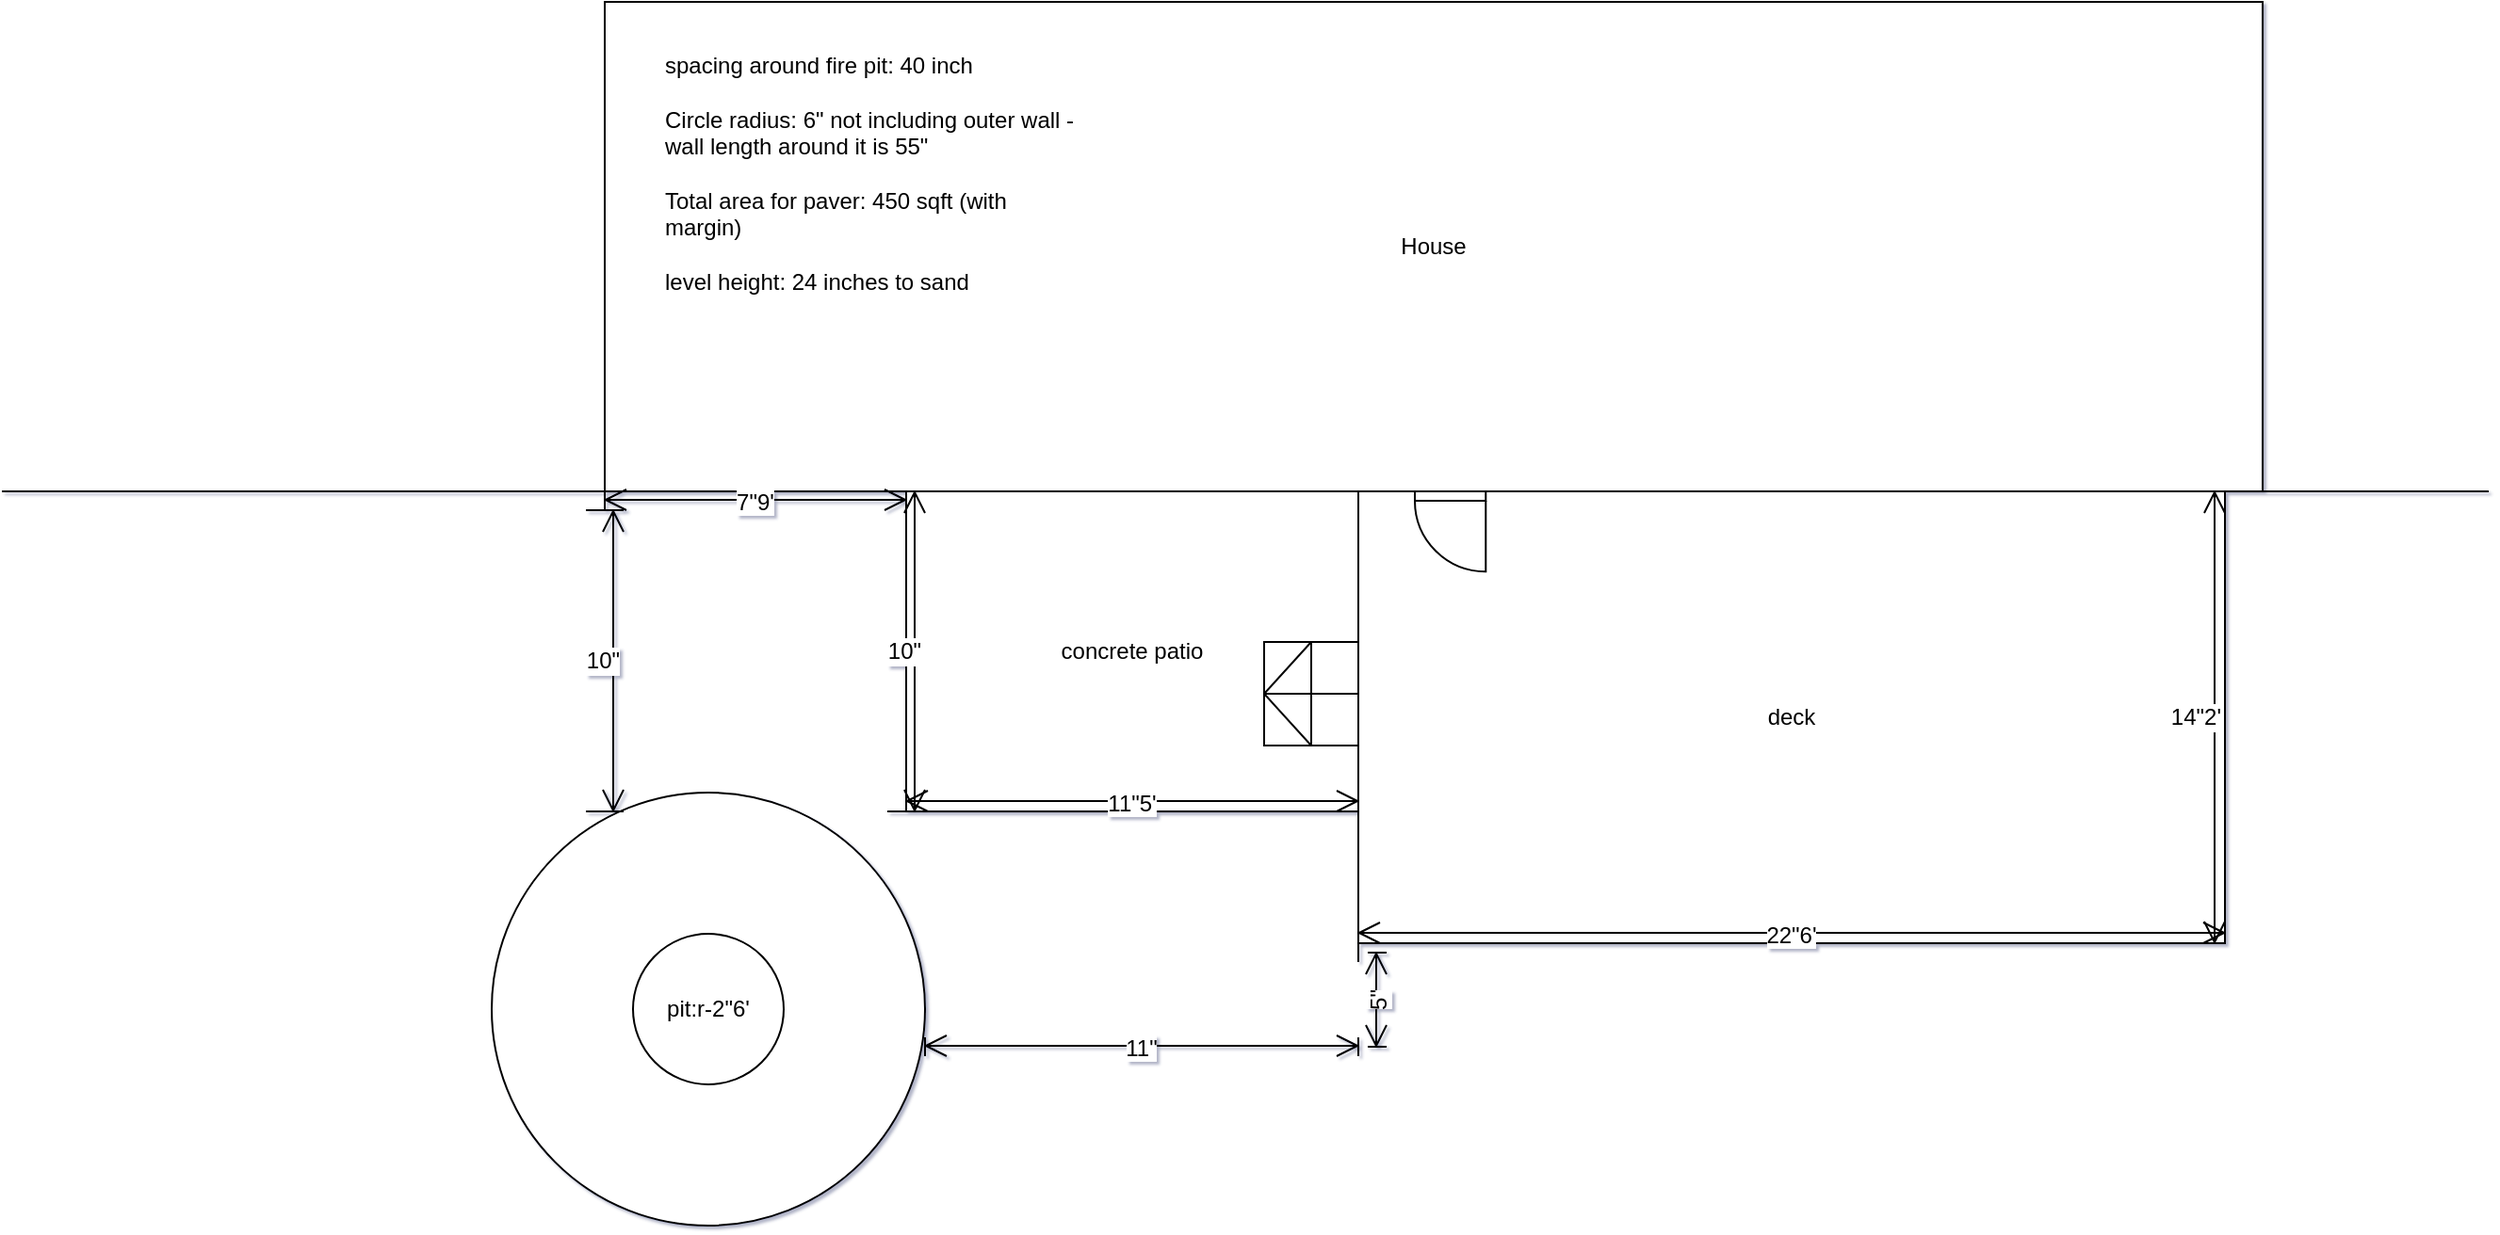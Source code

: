 <mxfile version="13.5.5" type="github" pages="2">
  <diagram name="round-1" id="V1udp83QrHdlb7KgZLk1">
    <mxGraphModel dx="1408" dy="748" grid="1" gridSize="10" guides="1" tooltips="1" connect="1" arrows="1" fold="1" page="1" pageScale="1" pageWidth="1100" pageHeight="850" math="0" shadow="1">
      <root>
        <mxCell id="cC-7QXKXjUlyB1NksO2M-0" />
        <mxCell id="cC-7QXKXjUlyB1NksO2M-1" parent="cC-7QXKXjUlyB1NksO2M-0" />
        <mxCell id="D1-SbH2bAqEyKl31OkX3-8" value="" style="ellipse;whiteSpace=wrap;html=1;aspect=fixed;fillColor=#ffffff;" parent="cC-7QXKXjUlyB1NksO2M-1" vertex="1">
          <mxGeometry x="260" y="440" width="230" height="230" as="geometry" />
        </mxCell>
        <mxCell id="cC-7QXKXjUlyB1NksO2M-2" value="" style="endArrow=none;html=1;" parent="cC-7QXKXjUlyB1NksO2M-1" edge="1">
          <mxGeometry width="50" height="50" relative="1" as="geometry">
            <mxPoint y="280" as="sourcePoint" />
            <mxPoint x="1320" y="280" as="targetPoint" />
          </mxGeometry>
        </mxCell>
        <mxCell id="cC-7QXKXjUlyB1NksO2M-3" value="House" style="shape=cube;whiteSpace=wrap;html=1;boundedLbl=1;backgroundOutline=1;darkOpacity=0.05;darkOpacity2=0.1;size=0;" parent="cC-7QXKXjUlyB1NksO2M-1" vertex="1">
          <mxGeometry x="320" y="20" width="880" height="260" as="geometry" />
        </mxCell>
        <mxCell id="cC-7QXKXjUlyB1NksO2M-4" value="deck" style="rounded=0;whiteSpace=wrap;html=1;" parent="cC-7QXKXjUlyB1NksO2M-1" vertex="1">
          <mxGeometry x="720" y="280" width="460" height="240" as="geometry" />
        </mxCell>
        <mxCell id="cC-7QXKXjUlyB1NksO2M-5" value="concrete patio" style="rounded=0;whiteSpace=wrap;html=1;" parent="cC-7QXKXjUlyB1NksO2M-1" vertex="1">
          <mxGeometry x="480" y="280" width="240" height="170" as="geometry" />
        </mxCell>
        <mxCell id="cC-7QXKXjUlyB1NksO2M-8" value="" style="endArrow=none;html=1;entryX=0;entryY=1;entryDx=0;entryDy=0;" parent="cC-7QXKXjUlyB1NksO2M-1" target="cC-7QXKXjUlyB1NksO2M-4" edge="1">
          <mxGeometry width="50" height="50" relative="1" as="geometry">
            <mxPoint x="720" y="530" as="sourcePoint" />
            <mxPoint x="900" y="460" as="targetPoint" />
          </mxGeometry>
        </mxCell>
        <mxCell id="cC-7QXKXjUlyB1NksO2M-9" value="" style="verticalLabelPosition=bottom;html=1;verticalAlign=top;align=center;shape=mxgraph.floorplan.doorRight;aspect=fixed;" parent="cC-7QXKXjUlyB1NksO2M-1" vertex="1">
          <mxGeometry x="750" y="280" width="37.65" height="40" as="geometry" />
        </mxCell>
        <mxCell id="cC-7QXKXjUlyB1NksO2M-10" value="" style="verticalLabelPosition=bottom;html=1;verticalAlign=top;align=center;shape=mxgraph.floorplan.stairs;rotation=-180;" parent="cC-7QXKXjUlyB1NksO2M-1" vertex="1">
          <mxGeometry x="710" y="360" width="10" height="55" as="geometry" />
        </mxCell>
        <mxCell id="cC-7QXKXjUlyB1NksO2M-11" value="10&quot;" style="shape=dimension;direction=north;whiteSpace=wrap;html=1;align=right;points=[];verticalAlign=middle;labelBackgroundColor=#ffffff" parent="cC-7QXKXjUlyB1NksO2M-1" vertex="1">
          <mxGeometry x="470" y="280" width="20" height="170" as="geometry" />
        </mxCell>
        <mxCell id="cC-7QXKXjUlyB1NksO2M-12" value="14&quot;2&#39;" style="shape=dimension;direction=north;whiteSpace=wrap;html=1;align=right;points=[];verticalAlign=middle;labelBackgroundColor=#ffffff" parent="cC-7QXKXjUlyB1NksO2M-1" vertex="1">
          <mxGeometry x="1160" y="280" width="20" height="240" as="geometry" />
        </mxCell>
        <mxCell id="cC-7QXKXjUlyB1NksO2M-13" value="22&quot;6&#39;" style="shape=dimension;whiteSpace=wrap;html=1;align=center;points=[];verticalAlign=bottom;spacingBottom=-5;labelBackgroundColor=#ffffff" parent="cC-7QXKXjUlyB1NksO2M-1" vertex="1">
          <mxGeometry x="720" y="510" width="460" height="10" as="geometry" />
        </mxCell>
        <mxCell id="cC-7QXKXjUlyB1NksO2M-14" value="11&quot;5&#39;" style="shape=dimension;whiteSpace=wrap;html=1;align=center;points=[];verticalAlign=bottom;spacingBottom=-5;labelBackgroundColor=#ffffff" parent="cC-7QXKXjUlyB1NksO2M-1" vertex="1">
          <mxGeometry x="480" y="440" width="240" height="10" as="geometry" />
        </mxCell>
        <mxCell id="cC-7QXKXjUlyB1NksO2M-15" value="7&quot;9&#39;" style="shape=dimension;whiteSpace=wrap;html=1;align=center;points=[];verticalAlign=bottom;spacingBottom=-5;labelBackgroundColor=#ffffff" parent="cC-7QXKXjUlyB1NksO2M-1" vertex="1">
          <mxGeometry x="320" y="280" width="160" height="10" as="geometry" />
        </mxCell>
        <mxCell id="cC-7QXKXjUlyB1NksO2M-16" value="10&quot;" style="shape=dimension;direction=north;whiteSpace=wrap;html=1;align=right;points=[];verticalAlign=middle;labelBackgroundColor=#ffffff" parent="cC-7QXKXjUlyB1NksO2M-1" vertex="1">
          <mxGeometry x="310" y="290" width="20" height="160" as="geometry" />
        </mxCell>
        <mxCell id="cC-7QXKXjUlyB1NksO2M-17" value="11&quot;" style="shape=dimension;whiteSpace=wrap;html=1;align=center;points=[];verticalAlign=bottom;spacingBottom=-5;labelBackgroundColor=#ffffff" parent="cC-7QXKXjUlyB1NksO2M-1" vertex="1">
          <mxGeometry x="490" y="570" width="230" height="10" as="geometry" />
        </mxCell>
        <mxCell id="cC-7QXKXjUlyB1NksO2M-19" value="pit:r-2&quot;6&#39;" style="ellipse;whiteSpace=wrap;html=1;aspect=fixed;shadow=0;sketch=0;" parent="cC-7QXKXjUlyB1NksO2M-1" vertex="1">
          <mxGeometry x="335" y="515" width="80" height="80" as="geometry" />
        </mxCell>
        <mxCell id="cC-7QXKXjUlyB1NksO2M-20" value="spacing around fire pit: 40 inch&#xa;&#xa;Circle radius: 6&quot; not including outer wall - wall length around it is 55&quot;&#xa;&#xa;Total area for paver: 450 sqft (with margin)&#xa;&#xa;level height: 24 inches to sand" style="aspect=fixed;shadow=0;sketch=0;textDirection=ltr;align=left;verticalAlign=top;glass=0;rounded=1;strokeColor=none;fillColor=none;whiteSpace=wrap;" parent="cC-7QXKXjUlyB1NksO2M-1" vertex="1">
          <mxGeometry x="350" y="40" width="220" height="220" as="geometry" />
        </mxCell>
        <mxCell id="yqRjIMJOl_6imNT6ql9P-0" value="5&quot;" style="shape=dimension;whiteSpace=wrap;html=1;align=center;points=[];verticalAlign=bottom;spacingBottom=-5;labelBackgroundColor=#ffffff;rotation=-90;" parent="cC-7QXKXjUlyB1NksO2M-1" vertex="1">
          <mxGeometry x="705" y="545" width="50" height="10" as="geometry" />
        </mxCell>
      </root>
    </mxGraphModel>
  </diagram>
  <diagram name="round" id="LcRkCfzhdQCDrqHZp-4t">
    
    <mxGraphModel dx="1102" dy="583" grid="1" gridSize="10" guides="1" tooltips="1" connect="1" arrows="1" fold="1" page="1" pageScale="1" pageWidth="1100" pageHeight="850" math="0" shadow="1">
      
      <root>
        
        <mxCell id="68UdFTVdR4rFDoWNdosN-0" />
        
        <mxCell id="68UdFTVdR4rFDoWNdosN-1" parent="68UdFTVdR4rFDoWNdosN-0" />
        
        <mxCell id="68UdFTVdR4rFDoWNdosN-2" value="" style="endArrow=none;html=1;" parent="68UdFTVdR4rFDoWNdosN-1" edge="1">
          
          <mxGeometry width="50" height="50" relative="1" as="geometry">
            
            <mxPoint y="280" as="sourcePoint" />
            
            <mxPoint x="1320" y="280" as="targetPoint" />
            
          </mxGeometry>
          
        </mxCell>
        
        <mxCell id="68UdFTVdR4rFDoWNdosN-3" value="House" style="shape=cube;whiteSpace=wrap;html=1;boundedLbl=1;backgroundOutline=1;darkOpacity=0.05;darkOpacity2=0.1;size=0;" parent="68UdFTVdR4rFDoWNdosN-1" vertex="1">
          
          <mxGeometry x="320" y="20" width="880" height="260" as="geometry" />
          
        </mxCell>
        
        <mxCell id="68UdFTVdR4rFDoWNdosN-4" value="deck" style="rounded=0;whiteSpace=wrap;html=1;" parent="68UdFTVdR4rFDoWNdosN-1" vertex="1">
          
          <mxGeometry x="720" y="280" width="460" height="240" as="geometry" />
          
        </mxCell>
        
        <mxCell id="68UdFTVdR4rFDoWNdosN-5" value="concrete patio" style="rounded=0;whiteSpace=wrap;html=1;" parent="68UdFTVdR4rFDoWNdosN-1" vertex="1">
          
          <mxGeometry x="480" y="280" width="240" height="170" as="geometry" />
          
        </mxCell>
        
        <mxCell id="68UdFTVdR4rFDoWNdosN-6" value="" style="endArrow=none;html=1;entryX=0;entryY=0;entryDx=0;entryDy=260;entryPerimeter=0;" parent="68UdFTVdR4rFDoWNdosN-1" target="68UdFTVdR4rFDoWNdosN-3" edge="1">
          
          <mxGeometry width="50" height="50" relative="1" as="geometry">
            
            <mxPoint x="320" y="530" as="sourcePoint" />
            
            <mxPoint x="900" y="360" as="targetPoint" />
            
          </mxGeometry>
          
        </mxCell>
        
        <mxCell id="68UdFTVdR4rFDoWNdosN-7" value="" style="endArrow=none;html=1;exitX=0.995;exitY=0.588;exitDx=0;exitDy=0;exitPerimeter=0;" parent="68UdFTVdR4rFDoWNdosN-1" edge="1">
          
          <mxGeometry width="50" height="50" relative="1" as="geometry">
            
            <mxPoint x="428.95" y="631.724" as="sourcePoint" />
            
            <mxPoint x="720" y="630" as="targetPoint" />
            
            <Array as="points" />
            
          </mxGeometry>
          
        </mxCell>
        
        <mxCell id="68UdFTVdR4rFDoWNdosN-8" value="" style="endArrow=none;html=1;entryX=0;entryY=1;entryDx=0;entryDy=0;" parent="68UdFTVdR4rFDoWNdosN-1" target="68UdFTVdR4rFDoWNdosN-4" edge="1">
          
          <mxGeometry width="50" height="50" relative="1" as="geometry">
            
            <mxPoint x="720" y="630" as="sourcePoint" />
            
            <mxPoint x="900" y="460" as="targetPoint" />
            
          </mxGeometry>
          
        </mxCell>
        
        <mxCell id="68UdFTVdR4rFDoWNdosN-9" value="" style="verticalLabelPosition=bottom;html=1;verticalAlign=top;align=center;shape=mxgraph.floorplan.doorRight;aspect=fixed;" parent="68UdFTVdR4rFDoWNdosN-1" vertex="1">
          
          <mxGeometry x="750" y="280" width="37.65" height="40" as="geometry" />
          
        </mxCell>
        
        <mxCell id="nyv3a49TZnTCi1xQQqUS-0" value="" style="verticalLabelPosition=bottom;html=1;verticalAlign=top;align=center;shape=mxgraph.floorplan.stairs;rotation=-180;" parent="68UdFTVdR4rFDoWNdosN-1" vertex="1">
          
          <mxGeometry x="710" y="360" width="10" height="55" as="geometry" />
          
        </mxCell>
        
        <mxCell id="nyv3a49TZnTCi1xQQqUS-1" value="10&quot;" style="shape=dimension;direction=north;whiteSpace=wrap;html=1;align=right;points=[];verticalAlign=middle;labelBackgroundColor=#ffffff" parent="68UdFTVdR4rFDoWNdosN-1" vertex="1">
          
          <mxGeometry x="470" y="280" width="20" height="170" as="geometry" />
          
        </mxCell>
        
        <mxCell id="nyv3a49TZnTCi1xQQqUS-2" value="14&quot;2&#39;" style="shape=dimension;direction=north;whiteSpace=wrap;html=1;align=right;points=[];verticalAlign=middle;labelBackgroundColor=#ffffff" parent="68UdFTVdR4rFDoWNdosN-1" vertex="1">
          
          <mxGeometry x="1160" y="280" width="20" height="240" as="geometry" />
          
        </mxCell>
        
        <mxCell id="nyv3a49TZnTCi1xQQqUS-3" value="22&quot;6&#39;" style="shape=dimension;whiteSpace=wrap;html=1;align=center;points=[];verticalAlign=bottom;spacingBottom=-5;labelBackgroundColor=#ffffff" parent="68UdFTVdR4rFDoWNdosN-1" vertex="1">
          
          <mxGeometry x="720" y="510" width="460" height="10" as="geometry" />
          
        </mxCell>
        
        <mxCell id="nyv3a49TZnTCi1xQQqUS-4" value="11&quot;5&#39;" style="shape=dimension;whiteSpace=wrap;html=1;align=center;points=[];verticalAlign=bottom;spacingBottom=-5;labelBackgroundColor=#ffffff" parent="68UdFTVdR4rFDoWNdosN-1" vertex="1">
          
          <mxGeometry x="480" y="440" width="240" height="10" as="geometry" />
          
        </mxCell>
        
        <mxCell id="KeoilNcn9v1dvYft1DOY-0" value="7&quot;9&#39;" style="shape=dimension;whiteSpace=wrap;html=1;align=center;points=[];verticalAlign=bottom;spacingBottom=-5;labelBackgroundColor=#ffffff" parent="68UdFTVdR4rFDoWNdosN-1" vertex="1">
          
          <mxGeometry x="320" y="280" width="160" height="10" as="geometry" />
          
        </mxCell>
        
        <mxCell id="VACFKVL3QozL4AOWMxe_-0" value="15&quot;" style="shape=dimension;direction=north;whiteSpace=wrap;html=1;align=right;points=[];verticalAlign=middle;labelBackgroundColor=#ffffff" parent="68UdFTVdR4rFDoWNdosN-1" vertex="1">
          
          <mxGeometry x="290" y="280" width="20" height="250" as="geometry" />
          
        </mxCell>
        
        <mxCell id="VACFKVL3QozL4AOWMxe_-2" value="14&quot;" style="shape=dimension;whiteSpace=wrap;html=1;align=center;points=[];verticalAlign=bottom;spacingBottom=-5;labelBackgroundColor=#ffffff" parent="68UdFTVdR4rFDoWNdosN-1" vertex="1">
          
          <mxGeometry x="430" y="640" width="290" height="10" as="geometry" />
          
        </mxCell>
        
        <mxCell id="VACFKVL3QozL4AOWMxe_-3" value="" style="ellipse;whiteSpace=wrap;html=1;aspect=fixed;shadow=0;sketch=0;" parent="68UdFTVdR4rFDoWNdosN-1" vertex="1">
          
          <mxGeometry x="220" y="530" width="200" height="200" as="geometry" />
          
        </mxCell>
        
        <mxCell id="VACFKVL3QozL4AOWMxe_-6" value="pit:r-2&quot;6&#39;" style="ellipse;whiteSpace=wrap;html=1;aspect=fixed;shadow=0;sketch=0;" parent="68UdFTVdR4rFDoWNdosN-1" vertex="1">
          
          <mxGeometry x="280" y="590" width="80" height="80" as="geometry" />
          
        </mxCell>
        
        <mxCell id="VACFKVL3QozL4AOWMxe_-7" value="spacing around fire pit: 40 inch&#xa;Stone: https://www.keystonehardscapes.com/retaining-walls/Harington-Freestanding-3-pc/889&#xa;&#xa;Circle radius: 6&quot;6&#39; not including outer wall - wall length around it is 32&quot;&#xa;&#xa;Total area for paver: ~540 sqft (with margin)" style="aspect=fixed;shadow=0;sketch=0;textDirection=ltr;align=left;verticalAlign=top;glass=0;rounded=1;strokeColor=none;fillColor=none;whiteSpace=wrap;" parent="68UdFTVdR4rFDoWNdosN-1" vertex="1">
          
          <mxGeometry x="350" y="40" width="220" height="220" as="geometry" />
          
        </mxCell>
        
      </root>
      
    </mxGraphModel>
    
  </diagram>
</mxfile>

